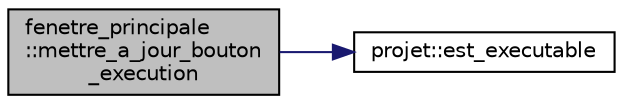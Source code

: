 digraph "fenetre_principale::mettre_a_jour_bouton_execution"
{
  edge [fontname="Helvetica",fontsize="10",labelfontname="Helvetica",labelfontsize="10"];
  node [fontname="Helvetica",fontsize="10",shape=record];
  rankdir="LR";
  Node1092 [label="fenetre_principale\l::mettre_a_jour_bouton\l_execution",height=0.2,width=0.4,color="black", fillcolor="grey75", style="filled", fontcolor="black"];
  Node1092 -> Node1093 [color="midnightblue",fontsize="10",style="solid",fontname="Helvetica"];
  Node1093 [label="projet::est_executable",height=0.2,width=0.4,color="black", fillcolor="white", style="filled",URL="$classprojet.html#a081efee84cbb41edcdf706e19789565b",tooltip="Indique si le projet est exécutable. "];
}
